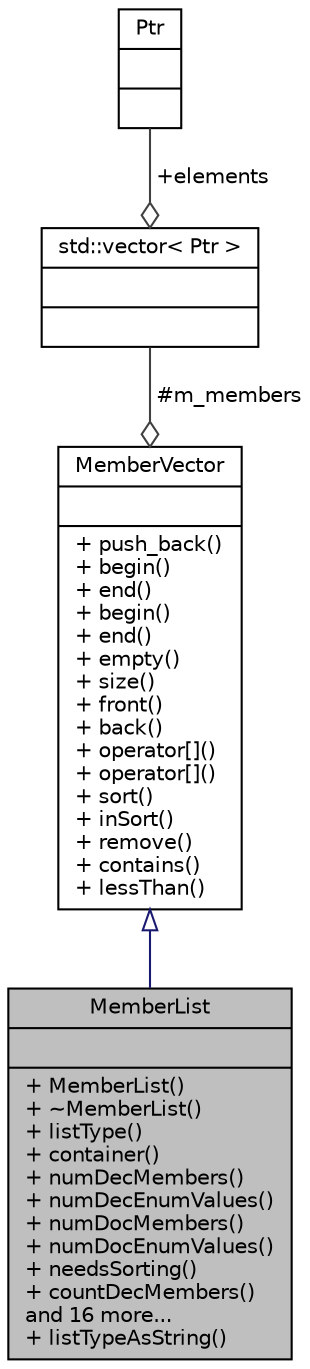 digraph "MemberList"
{
 // LATEX_PDF_SIZE
  edge [fontname="Helvetica",fontsize="10",labelfontname="Helvetica",labelfontsize="10"];
  node [fontname="Helvetica",fontsize="10",shape=record];
  Node1 [label="{MemberList\n||+ MemberList()\l+ ~MemberList()\l+ listType()\l+ container()\l+ numDecMembers()\l+ numDecEnumValues()\l+ numDocMembers()\l+ numDocEnumValues()\l+ needsSorting()\l+ countDecMembers()\land 16 more...\l+ listTypeAsString()\l}",height=0.2,width=0.4,color="black", fillcolor="grey75", style="filled", fontcolor="black",tooltip=" "];
  Node2 -> Node1 [dir="back",color="midnightblue",fontsize="10",style="solid",arrowtail="onormal"];
  Node2 [label="{MemberVector\n||+ push_back()\l+ begin()\l+ end()\l+ begin()\l+ end()\l+ empty()\l+ size()\l+ front()\l+ back()\l+ operator[]()\l+ operator[]()\l+ sort()\l+ inSort()\l+ remove()\l+ contains()\l+ lessThan()\l}",height=0.2,width=0.4,color="black", fillcolor="white", style="filled",URL="$classMemberVector.html",tooltip=" "];
  Node3 -> Node2 [color="grey25",fontsize="10",style="solid",label=" #m_members" ,arrowhead="odiamond"];
  Node3 [label="{std::vector\< Ptr \>\n||}",height=0.2,width=0.4,color="black", fillcolor="white", style="filled",tooltip=" "];
  Node4 -> Node3 [color="grey25",fontsize="10",style="solid",label=" +elements" ,arrowhead="odiamond"];
  Node4 [label="{Ptr\n||}",height=0.2,width=0.4,color="black", fillcolor="white", style="filled",tooltip=" "];
}
